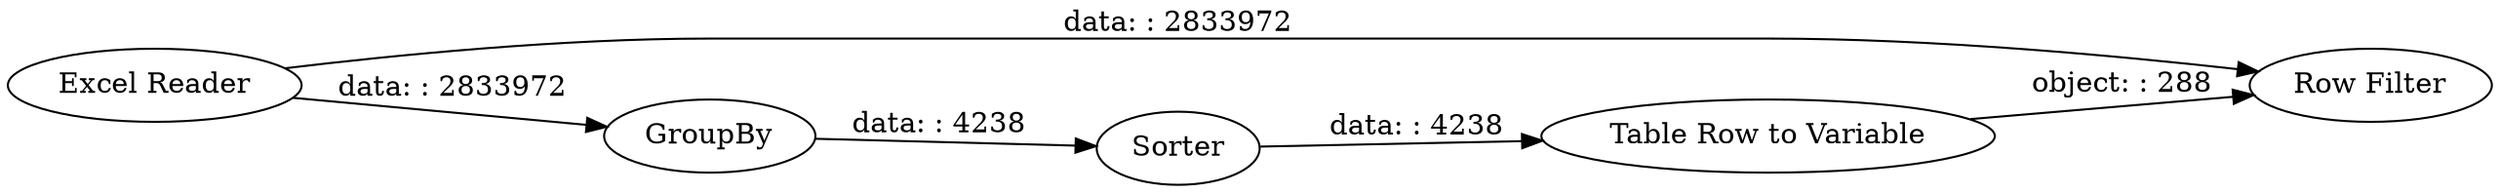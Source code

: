 digraph {
	"-3631450698715516863_3" [label=Sorter]
	"-3631450698715516863_5" [label="Row Filter"]
	"-3631450698715516863_2" [label=GroupBy]
	"-3631450698715516863_4" [label="Table Row to Variable"]
	"-3631450698715516863_1" [label="Excel Reader"]
	"-3631450698715516863_1" -> "-3631450698715516863_5" [label="data: : 2833972"]
	"-3631450698715516863_1" -> "-3631450698715516863_2" [label="data: : 2833972"]
	"-3631450698715516863_4" -> "-3631450698715516863_5" [label="object: : 288"]
	"-3631450698715516863_2" -> "-3631450698715516863_3" [label="data: : 4238"]
	"-3631450698715516863_3" -> "-3631450698715516863_4" [label="data: : 4238"]
	rankdir=LR
}
